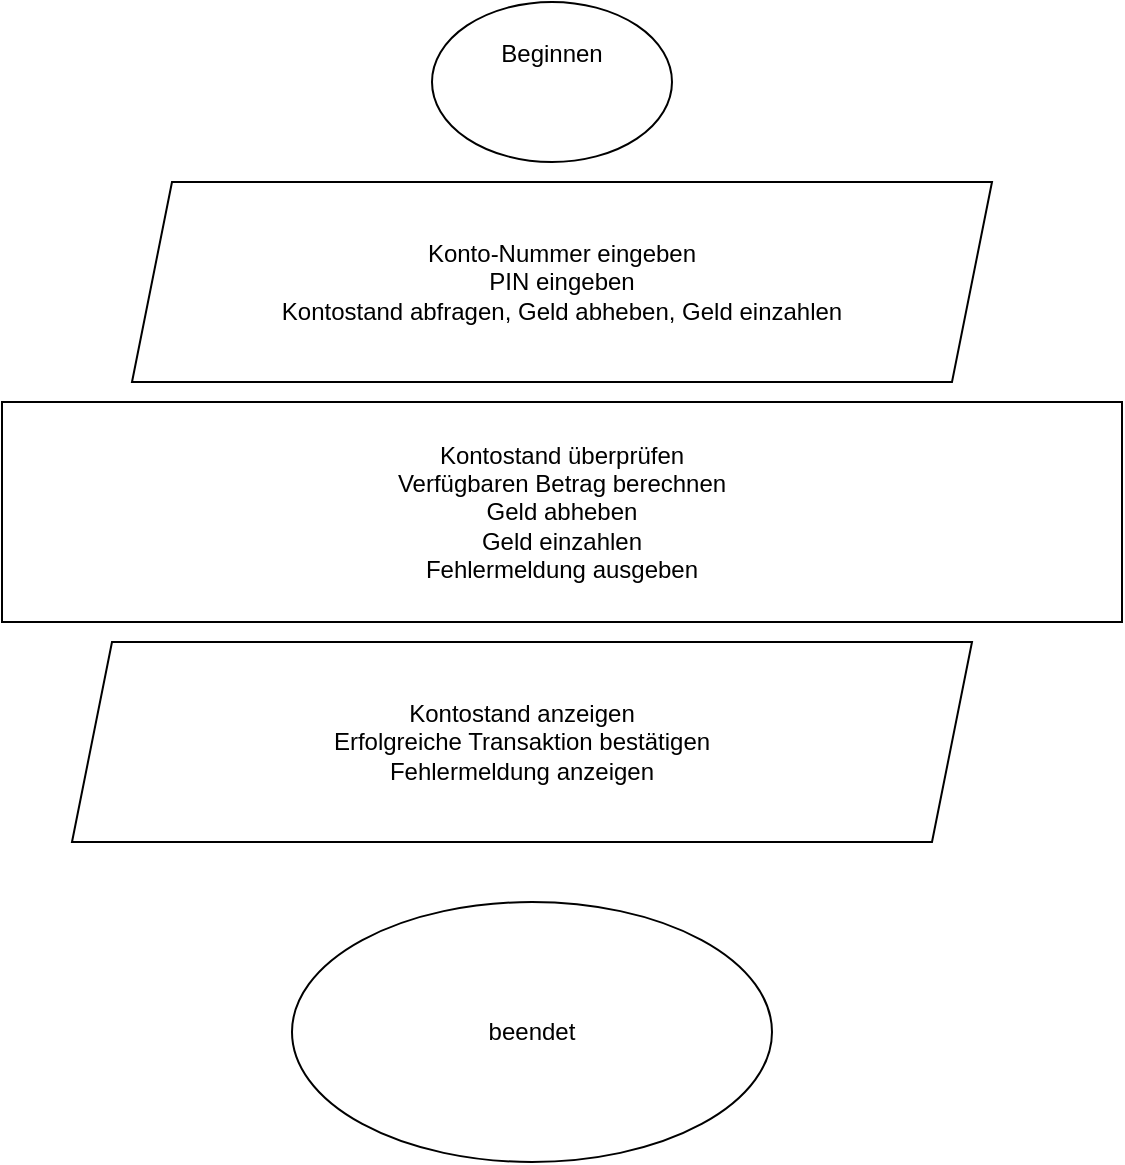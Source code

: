 <mxfile version="24.8.6">
  <diagram name="Seite-1" id="-11hzhJYmPiTypU0ZmR5">
    <mxGraphModel dx="1426" dy="791" grid="1" gridSize="10" guides="1" tooltips="1" connect="1" arrows="1" fold="1" page="1" pageScale="1" pageWidth="827" pageHeight="1169" math="0" shadow="0">
      <root>
        <mxCell id="0" />
        <mxCell id="1" parent="0" />
        <mxCell id="_7TmHSX3c9eSnrrwsaeN-2" value="Beginnen&lt;div&gt;&lt;br&gt;&lt;/div&gt;&lt;div&gt;&lt;br&gt;&lt;/div&gt;" style="ellipse;whiteSpace=wrap;html=1;" vertex="1" parent="1">
          <mxGeometry x="410" width="120" height="80" as="geometry" />
        </mxCell>
        <mxCell id="_7TmHSX3c9eSnrrwsaeN-3" value="Konto-Nummer eingeben&lt;div&gt;PIN eingeben&lt;/div&gt;&lt;div&gt;Kontostand abfragen, Geld abheben, Geld einzahlen&lt;/div&gt;" style="shape=parallelogram;perimeter=parallelogramPerimeter;whiteSpace=wrap;html=1;fixedSize=1;" vertex="1" parent="1">
          <mxGeometry x="260" y="90" width="430" height="100" as="geometry" />
        </mxCell>
        <mxCell id="_7TmHSX3c9eSnrrwsaeN-4" value="Kontostand überprüfen&lt;div&gt;Verfügbaren Betrag berechnen&lt;/div&gt;&lt;div&gt;Geld abheben&lt;/div&gt;&lt;div&gt;Geld einzahlen&lt;/div&gt;&lt;div&gt;Fehlermeldung ausgeben&lt;/div&gt;" style="rounded=0;whiteSpace=wrap;html=1;" vertex="1" parent="1">
          <mxGeometry x="195" y="200" width="560" height="110" as="geometry" />
        </mxCell>
        <mxCell id="_7TmHSX3c9eSnrrwsaeN-5" value="Kontostand anzeigen&lt;div&gt;Erfolgreiche Transaktion bestätigen&lt;/div&gt;&lt;div&gt;Fehlermeldung anzeigen&lt;/div&gt;" style="shape=parallelogram;perimeter=parallelogramPerimeter;whiteSpace=wrap;html=1;fixedSize=1;" vertex="1" parent="1">
          <mxGeometry x="230" y="320" width="450" height="100" as="geometry" />
        </mxCell>
        <mxCell id="_7TmHSX3c9eSnrrwsaeN-6" value="beendet" style="ellipse;whiteSpace=wrap;html=1;" vertex="1" parent="1">
          <mxGeometry x="340" y="450" width="240" height="130" as="geometry" />
        </mxCell>
      </root>
    </mxGraphModel>
  </diagram>
</mxfile>

